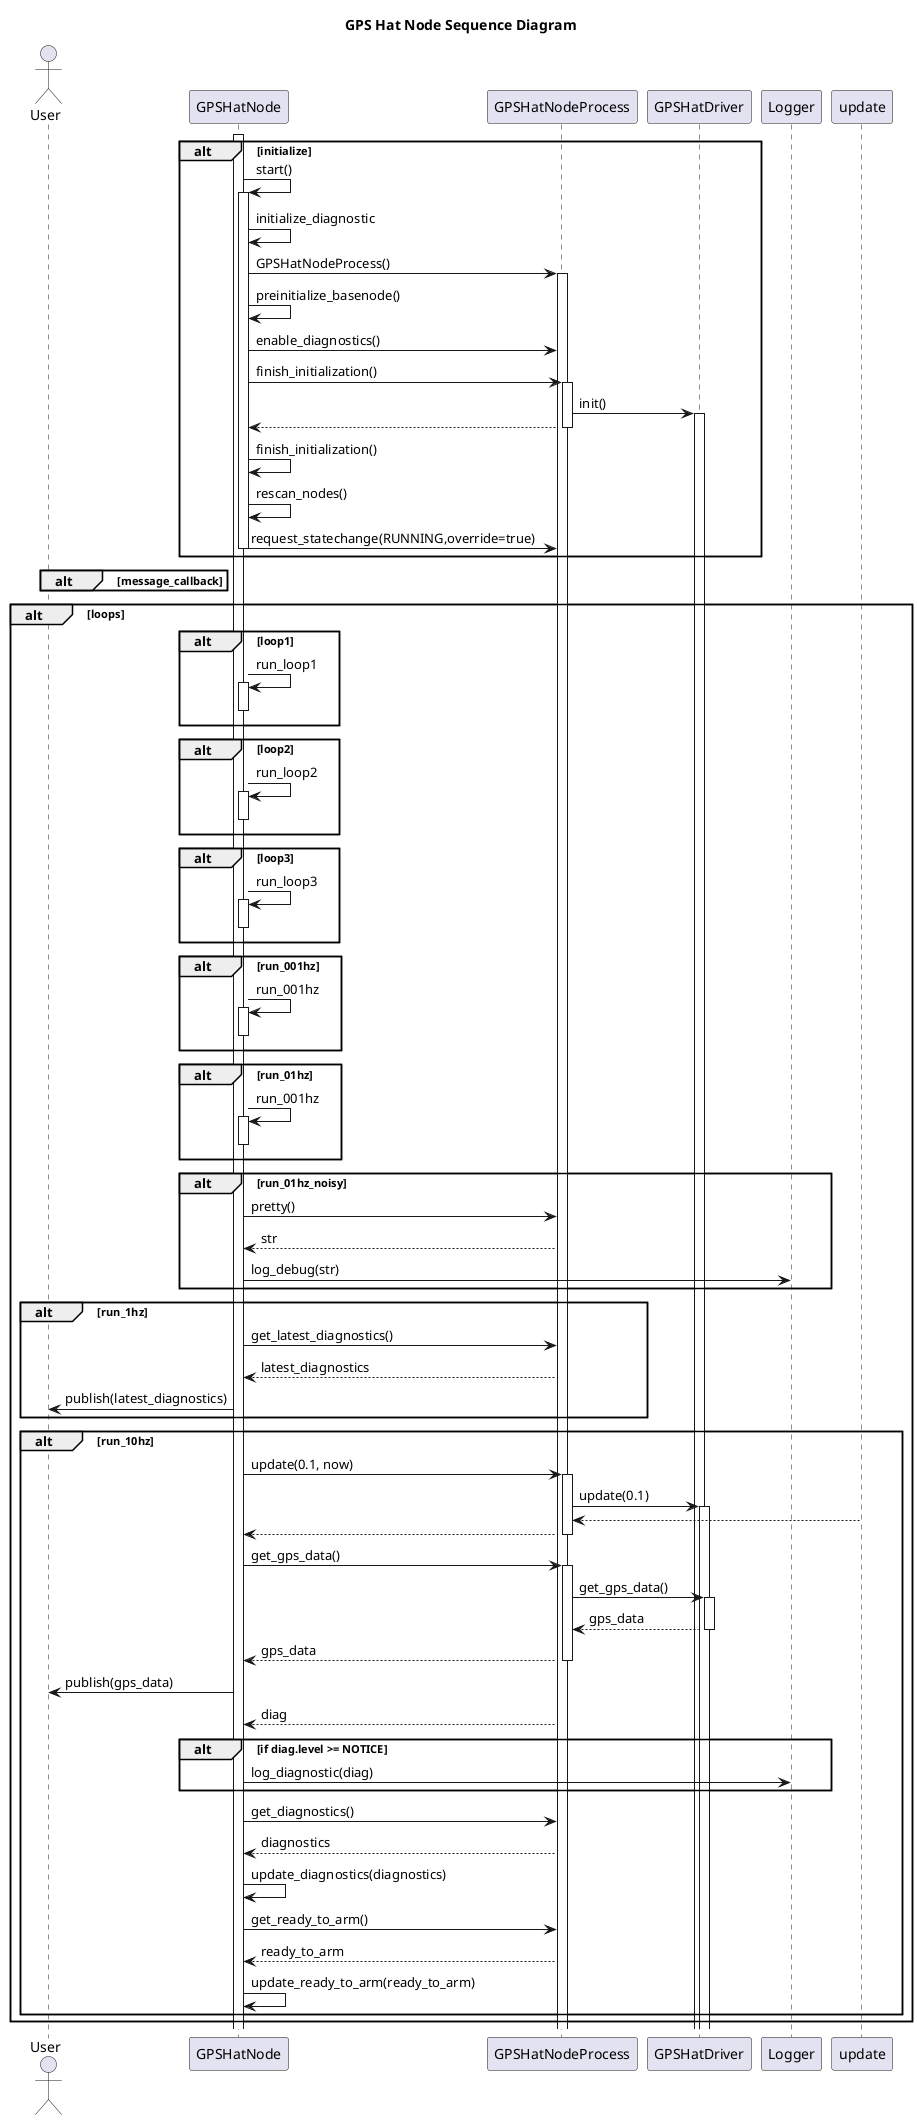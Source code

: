 @startuml
title GPS Hat Node Sequence Diagram
actor User as user
participant GPSHatNode as node
participant GPSHatNodeProcess as process
participant GPSHatDriver as driver
participant Logger as logger

alt initialize
    activate node
    node -> node++: start()
    node -> node: initialize_diagnostic
    node -> process++: GPSHatNodeProcess()
    node -> node: preinitialize_basenode()
    node -> process: enable_diagnostics()
    node -> process++: finish_initialization()
    process -> driver++: init()
    process --> node--
    node -> node: finish_initialization()
    node -> node: rescan_nodes()
    node -> process: request_statechange(RUNNING,override=true)
    node--
end

alt message_callback
end

alt loops
    alt loop1
        node -> node++: run_loop1
        node--
    end
    alt loop2
        node -> node++: run_loop2
        node--
    end
    alt loop3
        node -> node++: run_loop3
        node--
    end
    alt run_001hz
        node -> node++: run_001hz
        node--
    end
    alt run_01hz
        node -> node++: run_001hz
        node--
    end
    alt run_01hz_noisy
        node -> process: pretty()
        process --> node: str
        node -> logger: log_debug(str)
    end
    alt run_1hz
        node -> process: get_latest_diagnostics()
        process --> node: latest_diagnostics
        node -> user: publish(latest_diagnostics)
    end
    alt run_10hz
        node -> process++: update(0.1, now)
        process -> driver++: update(0.1)
        update --> process--
        process --> node--
        node -> process++: get_gps_data()
        process -> driver++: get_gps_data()
        driver --> process--: gps_data
        process --> node--: gps_data
        node -> user: publish(gps_data)
        process --> node: diag
        alt if diag.level >= NOTICE
            node -> logger: log_diagnostic(diag)
        end
        node -> process: get_diagnostics()
        process --> node: diagnostics
        node -> node: update_diagnostics(diagnostics)
        node -> process: get_ready_to_arm()
        process --> node: ready_to_arm
        node -> node: update_ready_to_arm(ready_to_arm)

    end
end
@enduml